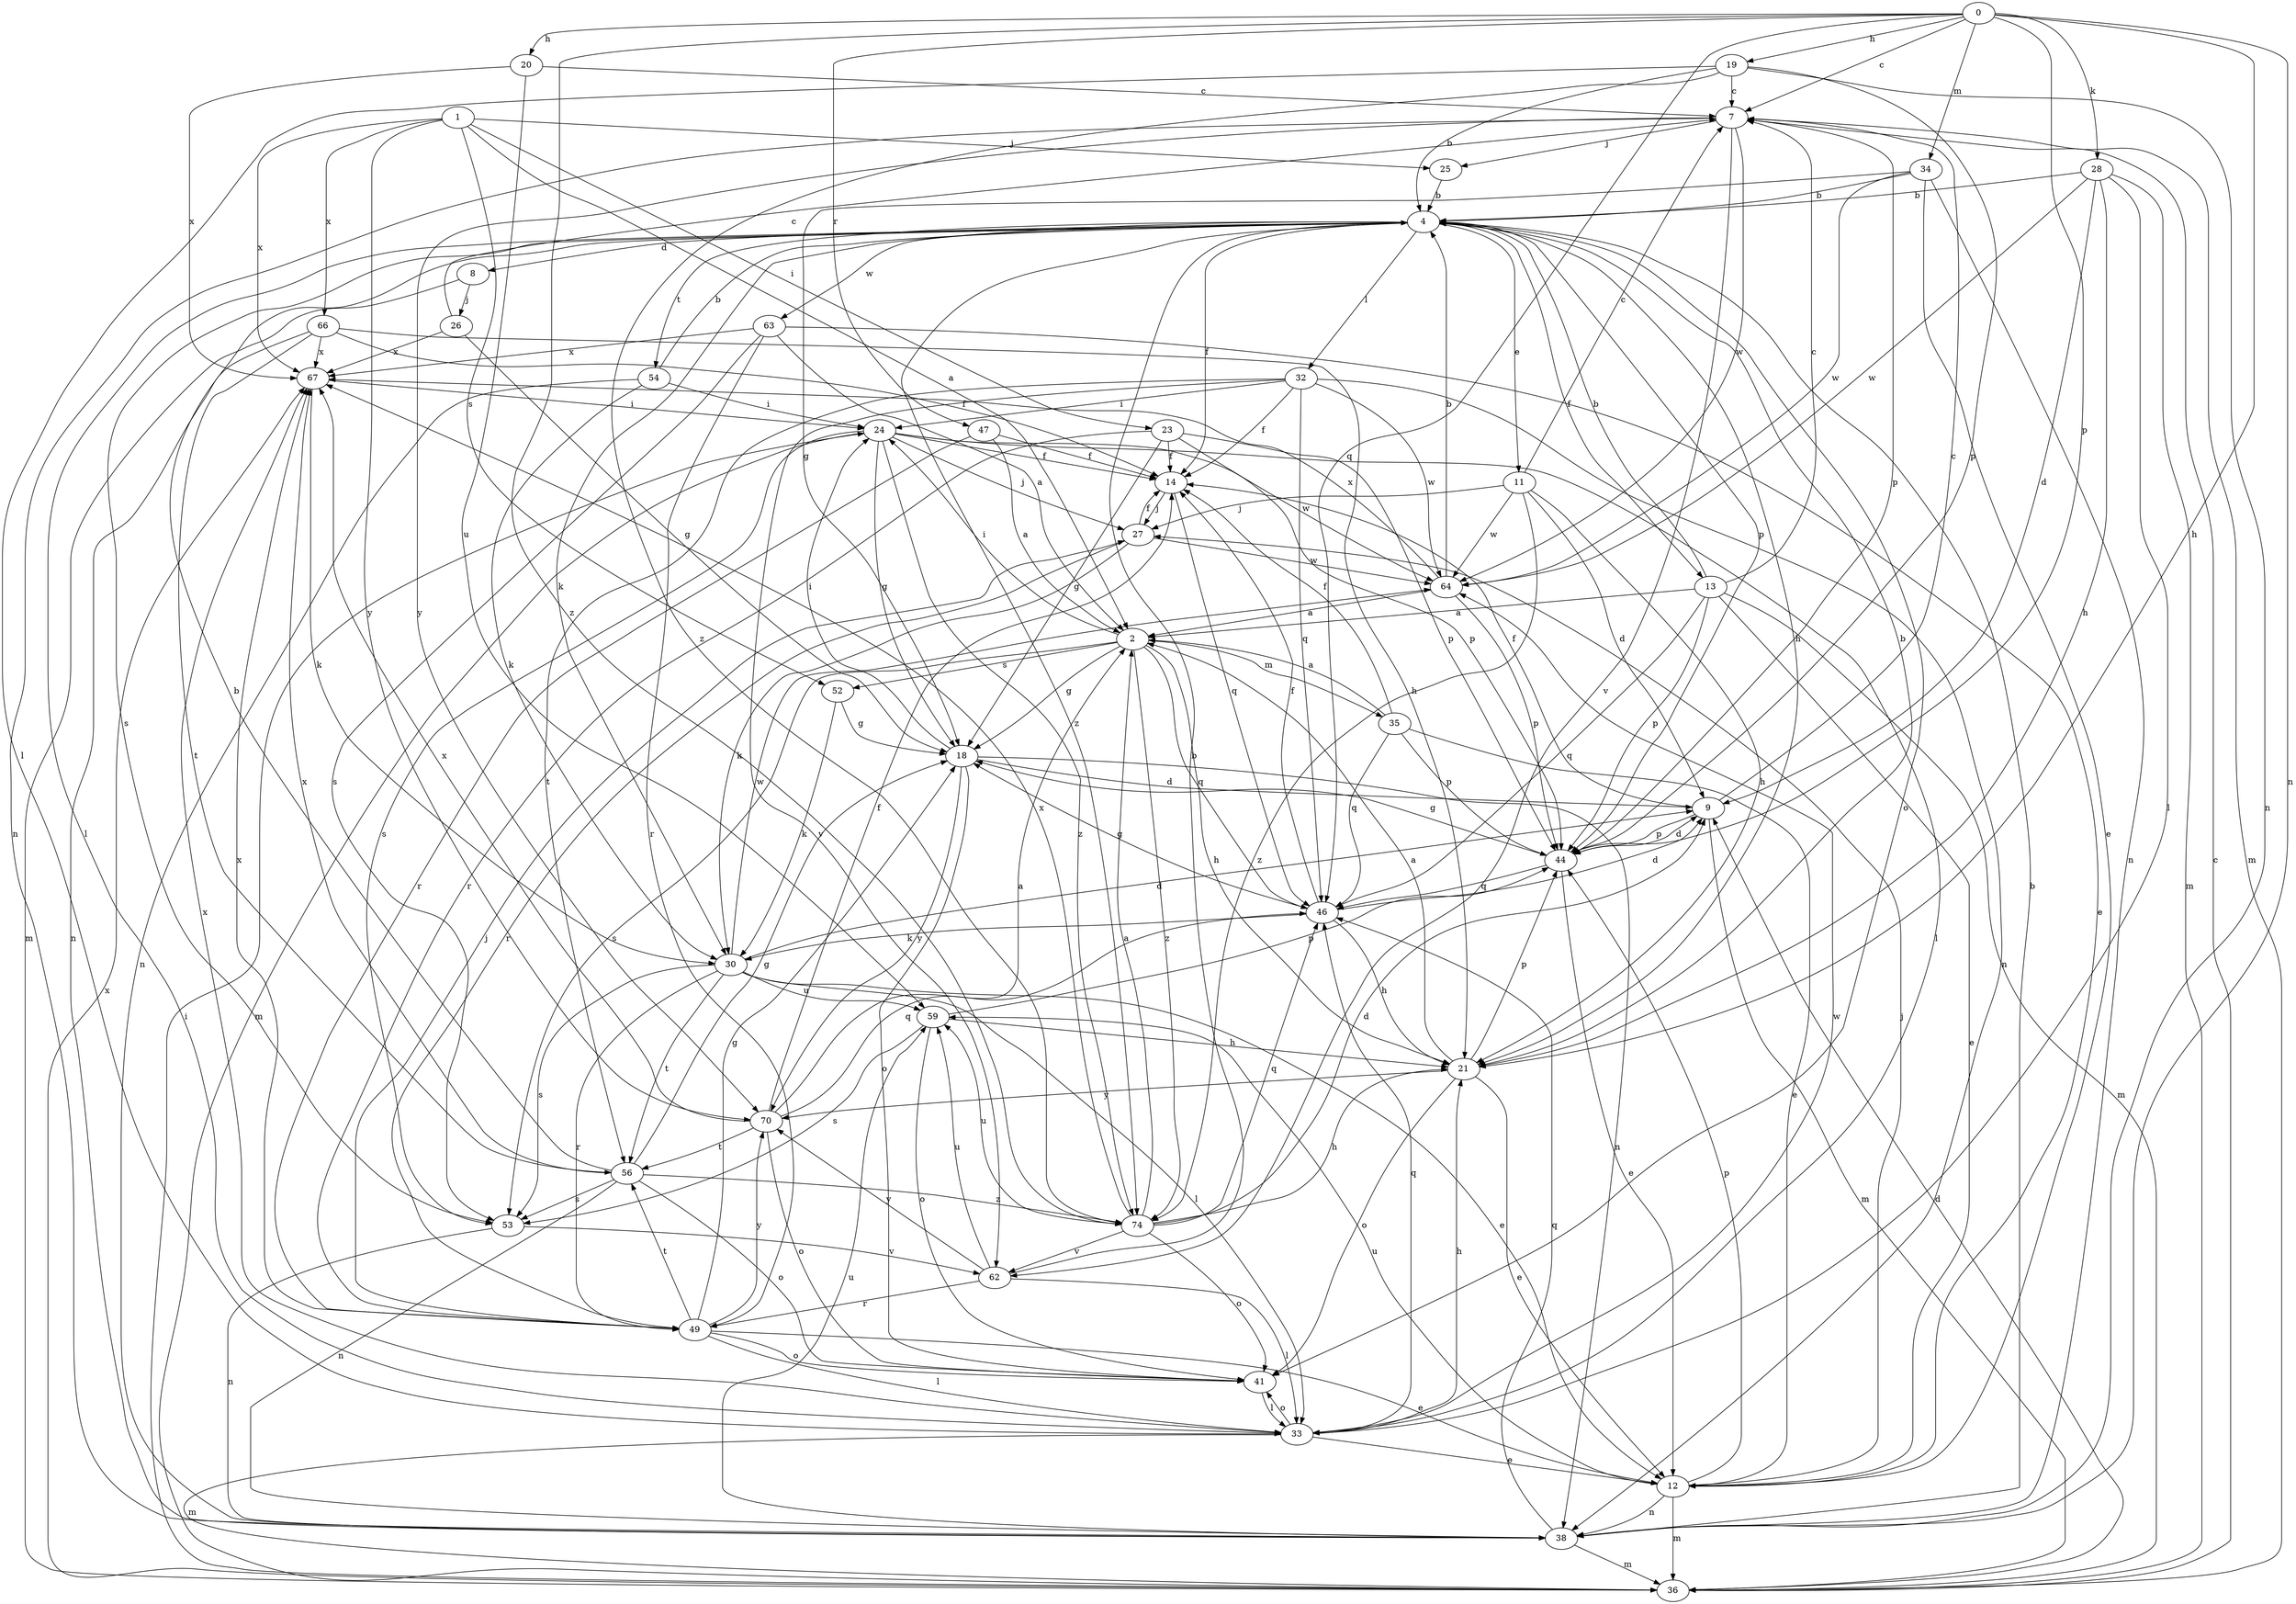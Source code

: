 strict digraph  {
0;
1;
2;
4;
7;
8;
9;
11;
12;
13;
14;
18;
19;
20;
21;
23;
24;
25;
26;
27;
28;
30;
32;
33;
34;
35;
36;
38;
41;
44;
46;
47;
49;
52;
53;
54;
56;
59;
62;
63;
64;
66;
67;
70;
74;
0 -> 7  [label=c];
0 -> 19  [label=h];
0 -> 20  [label=h];
0 -> 21  [label=h];
0 -> 28  [label=k];
0 -> 34  [label=m];
0 -> 38  [label=n];
0 -> 44  [label=p];
0 -> 46  [label=q];
0 -> 47  [label=r];
0 -> 74  [label=z];
1 -> 2  [label=a];
1 -> 23  [label=i];
1 -> 25  [label=j];
1 -> 52  [label=s];
1 -> 66  [label=x];
1 -> 67  [label=x];
1 -> 70  [label=y];
2 -> 18  [label=g];
2 -> 21  [label=h];
2 -> 24  [label=i];
2 -> 35  [label=m];
2 -> 46  [label=q];
2 -> 52  [label=s];
2 -> 53  [label=s];
2 -> 74  [label=z];
4 -> 8  [label=d];
4 -> 11  [label=e];
4 -> 13  [label=f];
4 -> 14  [label=f];
4 -> 21  [label=h];
4 -> 30  [label=k];
4 -> 32  [label=l];
4 -> 33  [label=l];
4 -> 41  [label=o];
4 -> 44  [label=p];
4 -> 53  [label=s];
4 -> 54  [label=t];
4 -> 63  [label=w];
4 -> 74  [label=z];
7 -> 25  [label=j];
7 -> 36  [label=m];
7 -> 38  [label=n];
7 -> 44  [label=p];
7 -> 62  [label=v];
7 -> 64  [label=w];
7 -> 70  [label=y];
8 -> 26  [label=j];
8 -> 36  [label=m];
9 -> 7  [label=c];
9 -> 14  [label=f];
9 -> 36  [label=m];
9 -> 44  [label=p];
11 -> 7  [label=c];
11 -> 9  [label=d];
11 -> 21  [label=h];
11 -> 27  [label=j];
11 -> 64  [label=w];
11 -> 74  [label=z];
12 -> 27  [label=j];
12 -> 36  [label=m];
12 -> 38  [label=n];
12 -> 44  [label=p];
12 -> 59  [label=u];
13 -> 2  [label=a];
13 -> 4  [label=b];
13 -> 7  [label=c];
13 -> 12  [label=e];
13 -> 36  [label=m];
13 -> 44  [label=p];
13 -> 46  [label=q];
14 -> 27  [label=j];
14 -> 46  [label=q];
18 -> 9  [label=d];
18 -> 24  [label=i];
18 -> 38  [label=n];
18 -> 41  [label=o];
18 -> 70  [label=y];
19 -> 4  [label=b];
19 -> 7  [label=c];
19 -> 33  [label=l];
19 -> 38  [label=n];
19 -> 44  [label=p];
19 -> 74  [label=z];
20 -> 7  [label=c];
20 -> 59  [label=u];
20 -> 67  [label=x];
21 -> 2  [label=a];
21 -> 4  [label=b];
21 -> 12  [label=e];
21 -> 41  [label=o];
21 -> 44  [label=p];
21 -> 70  [label=y];
23 -> 14  [label=f];
23 -> 18  [label=g];
23 -> 44  [label=p];
23 -> 49  [label=r];
23 -> 64  [label=w];
24 -> 14  [label=f];
24 -> 18  [label=g];
24 -> 27  [label=j];
24 -> 33  [label=l];
24 -> 36  [label=m];
24 -> 44  [label=p];
24 -> 53  [label=s];
24 -> 74  [label=z];
25 -> 4  [label=b];
26 -> 7  [label=c];
26 -> 18  [label=g];
26 -> 67  [label=x];
27 -> 14  [label=f];
27 -> 30  [label=k];
27 -> 49  [label=r];
27 -> 64  [label=w];
28 -> 4  [label=b];
28 -> 9  [label=d];
28 -> 21  [label=h];
28 -> 33  [label=l];
28 -> 36  [label=m];
28 -> 64  [label=w];
30 -> 9  [label=d];
30 -> 12  [label=e];
30 -> 33  [label=l];
30 -> 49  [label=r];
30 -> 53  [label=s];
30 -> 56  [label=t];
30 -> 59  [label=u];
30 -> 64  [label=w];
32 -> 14  [label=f];
32 -> 24  [label=i];
32 -> 38  [label=n];
32 -> 46  [label=q];
32 -> 56  [label=t];
32 -> 62  [label=v];
32 -> 64  [label=w];
33 -> 12  [label=e];
33 -> 21  [label=h];
33 -> 36  [label=m];
33 -> 41  [label=o];
33 -> 46  [label=q];
33 -> 64  [label=w];
33 -> 67  [label=x];
34 -> 4  [label=b];
34 -> 12  [label=e];
34 -> 18  [label=g];
34 -> 38  [label=n];
34 -> 64  [label=w];
35 -> 2  [label=a];
35 -> 12  [label=e];
35 -> 14  [label=f];
35 -> 44  [label=p];
35 -> 46  [label=q];
36 -> 7  [label=c];
36 -> 9  [label=d];
36 -> 24  [label=i];
36 -> 67  [label=x];
38 -> 4  [label=b];
38 -> 36  [label=m];
38 -> 46  [label=q];
38 -> 59  [label=u];
41 -> 33  [label=l];
44 -> 9  [label=d];
44 -> 12  [label=e];
44 -> 18  [label=g];
44 -> 46  [label=q];
46 -> 9  [label=d];
46 -> 14  [label=f];
46 -> 18  [label=g];
46 -> 21  [label=h];
46 -> 30  [label=k];
47 -> 2  [label=a];
47 -> 14  [label=f];
47 -> 49  [label=r];
49 -> 12  [label=e];
49 -> 18  [label=g];
49 -> 27  [label=j];
49 -> 33  [label=l];
49 -> 41  [label=o];
49 -> 56  [label=t];
49 -> 67  [label=x];
49 -> 70  [label=y];
52 -> 18  [label=g];
52 -> 30  [label=k];
53 -> 38  [label=n];
53 -> 62  [label=v];
54 -> 4  [label=b];
54 -> 24  [label=i];
54 -> 30  [label=k];
54 -> 38  [label=n];
56 -> 4  [label=b];
56 -> 18  [label=g];
56 -> 38  [label=n];
56 -> 41  [label=o];
56 -> 53  [label=s];
56 -> 67  [label=x];
56 -> 74  [label=z];
59 -> 21  [label=h];
59 -> 41  [label=o];
59 -> 44  [label=p];
59 -> 53  [label=s];
62 -> 4  [label=b];
62 -> 33  [label=l];
62 -> 49  [label=r];
62 -> 59  [label=u];
62 -> 70  [label=y];
63 -> 2  [label=a];
63 -> 12  [label=e];
63 -> 49  [label=r];
63 -> 53  [label=s];
63 -> 67  [label=x];
64 -> 2  [label=a];
64 -> 4  [label=b];
64 -> 44  [label=p];
64 -> 67  [label=x];
66 -> 14  [label=f];
66 -> 21  [label=h];
66 -> 38  [label=n];
66 -> 56  [label=t];
66 -> 67  [label=x];
67 -> 24  [label=i];
67 -> 30  [label=k];
70 -> 2  [label=a];
70 -> 14  [label=f];
70 -> 41  [label=o];
70 -> 46  [label=q];
70 -> 56  [label=t];
70 -> 67  [label=x];
74 -> 2  [label=a];
74 -> 9  [label=d];
74 -> 21  [label=h];
74 -> 41  [label=o];
74 -> 46  [label=q];
74 -> 59  [label=u];
74 -> 62  [label=v];
74 -> 67  [label=x];
}
